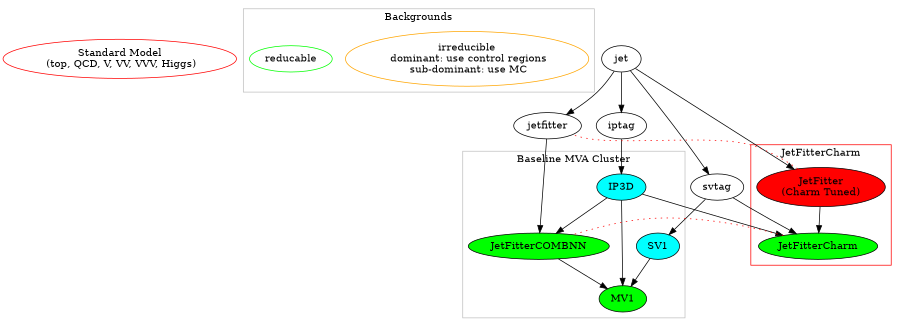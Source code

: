 digraph g { 

graph [size = "6, 6"]
sm [ label="Standard Model\n (top, QCD, V, VV, VVV, Higgs)" , color=red]

subgraph cluster_0{ 
rank=same
label="Backgrounds"
color=gray
irreducible [label="irreducible\n dominant: use control regions\n sub-dominant: use MC"  , color=orange]
reducable   [label="reducable\n"       , color=green]
}			
jet -> iptag
jet -> svtag
jet -> jetfitter

//subgraph {rank=same
ip3d    [ label="IP3D"   , style=filled, fillcolor = cyan]
//ip2d    [ label="IP2D"   , style=filled, fillcolor = cyan]
sv1     [ label="SV1"    , style=filled, fillcolor = cyan]
//}

combnn  [ label="JetFitterCOMBNN" , style=filled, fillcolor = green]
iptag -> ip3d        [weight=1]
//iptag -> ip2d	     [weight=1]
svtag -> sv1	     [weight=1]
jetfitter -> combnn  [weight=1]
ip3d -> combnn       [weight=1]

mv1     [ label="MV1" , style=filled, fillcolor=green   ] 

subgraph cluster_1 { 
label="Baseline MVA Cluster"
color=gray
ip3d -> mv1
sv1 -> mv1
combnn -> mv1
}

// ------- MV3 -----------

//mv3     [ label="MV3" , style=filled, fillcolor=purple   ]
//
//ip3d -> mv3        [weight=1]
//ip2d -> mv3	   [weight=1]
//svtag -> mv3	   [weight=1]
//sv1 -> mv3	   [weight=1]
//jetfitter -> mv3   [weight=1]
//combnn -> mv3      [weight=1]
//

// ------- jet fitter charm -------

subgraph cluster_2 { 
label="JetFitterCharm"
color=red
jfc [ label="JetFitter\n(Charm Tuned)" , style=filled, fillcolor=red   ]
jfcnn [ label="JetFitterCharm" , style=filled, fillcolor=green   ]

}
jet -> jfc       [weight=0]

jfc -> jfcnn	 [weight=0]
ip3d -> jfcnn	 [weight=0]
svtag -> jfcnn   [weight=0]

//output [label="Users"]; 

// ------- similarities -----------

jfc -> jetfitter [weight = 0, style=dotted, arrowhead=none, color=red]
jfcnn -> combnn  [weight = 0, style=dotted, arrowhead=none, color=red]
//mv1 -> mv3       [weight = 0, style=dotted, arrowhead=none, color=red]


}


